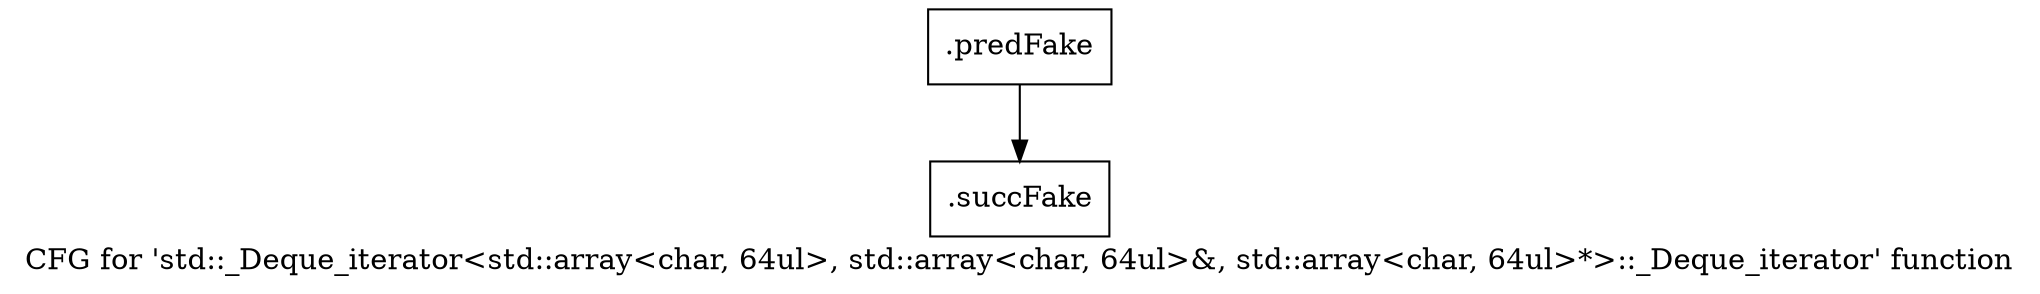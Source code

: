 digraph "CFG for 'std::_Deque_iterator\<std::array\<char, 64ul\>, std::array\<char, 64ul\>&, std::array\<char, 64ul\>*\>::_Deque_iterator' function" {
	label="CFG for 'std::_Deque_iterator\<std::array\<char, 64ul\>, std::array\<char, 64ul\>&, std::array\<char, 64ul\>*\>::_Deque_iterator' function";

	Node0x5e7fd50 [shape=record,filename="",linenumber="",label="{.predFake}"];
	Node0x5e7fd50 -> Node0x6103580[ callList="" memoryops="" filename="/mnt/xilinx/Vitis_HLS/2021.2/tps/lnx64/gcc-6.2.0/lib/gcc/x86_64-pc-linux-gnu/6.2.0/../../../../include/c++/6.2.0/bits/stl_deque.h" execusionnum="9"];
	Node0x6103580 [shape=record,filename="/mnt/xilinx/Vitis_HLS/2021.2/tps/lnx64/gcc-6.2.0/lib/gcc/x86_64-pc-linux-gnu/6.2.0/../../../../include/c++/6.2.0/bits/stl_deque.h",linenumber="151",label="{.succFake}"];
}
